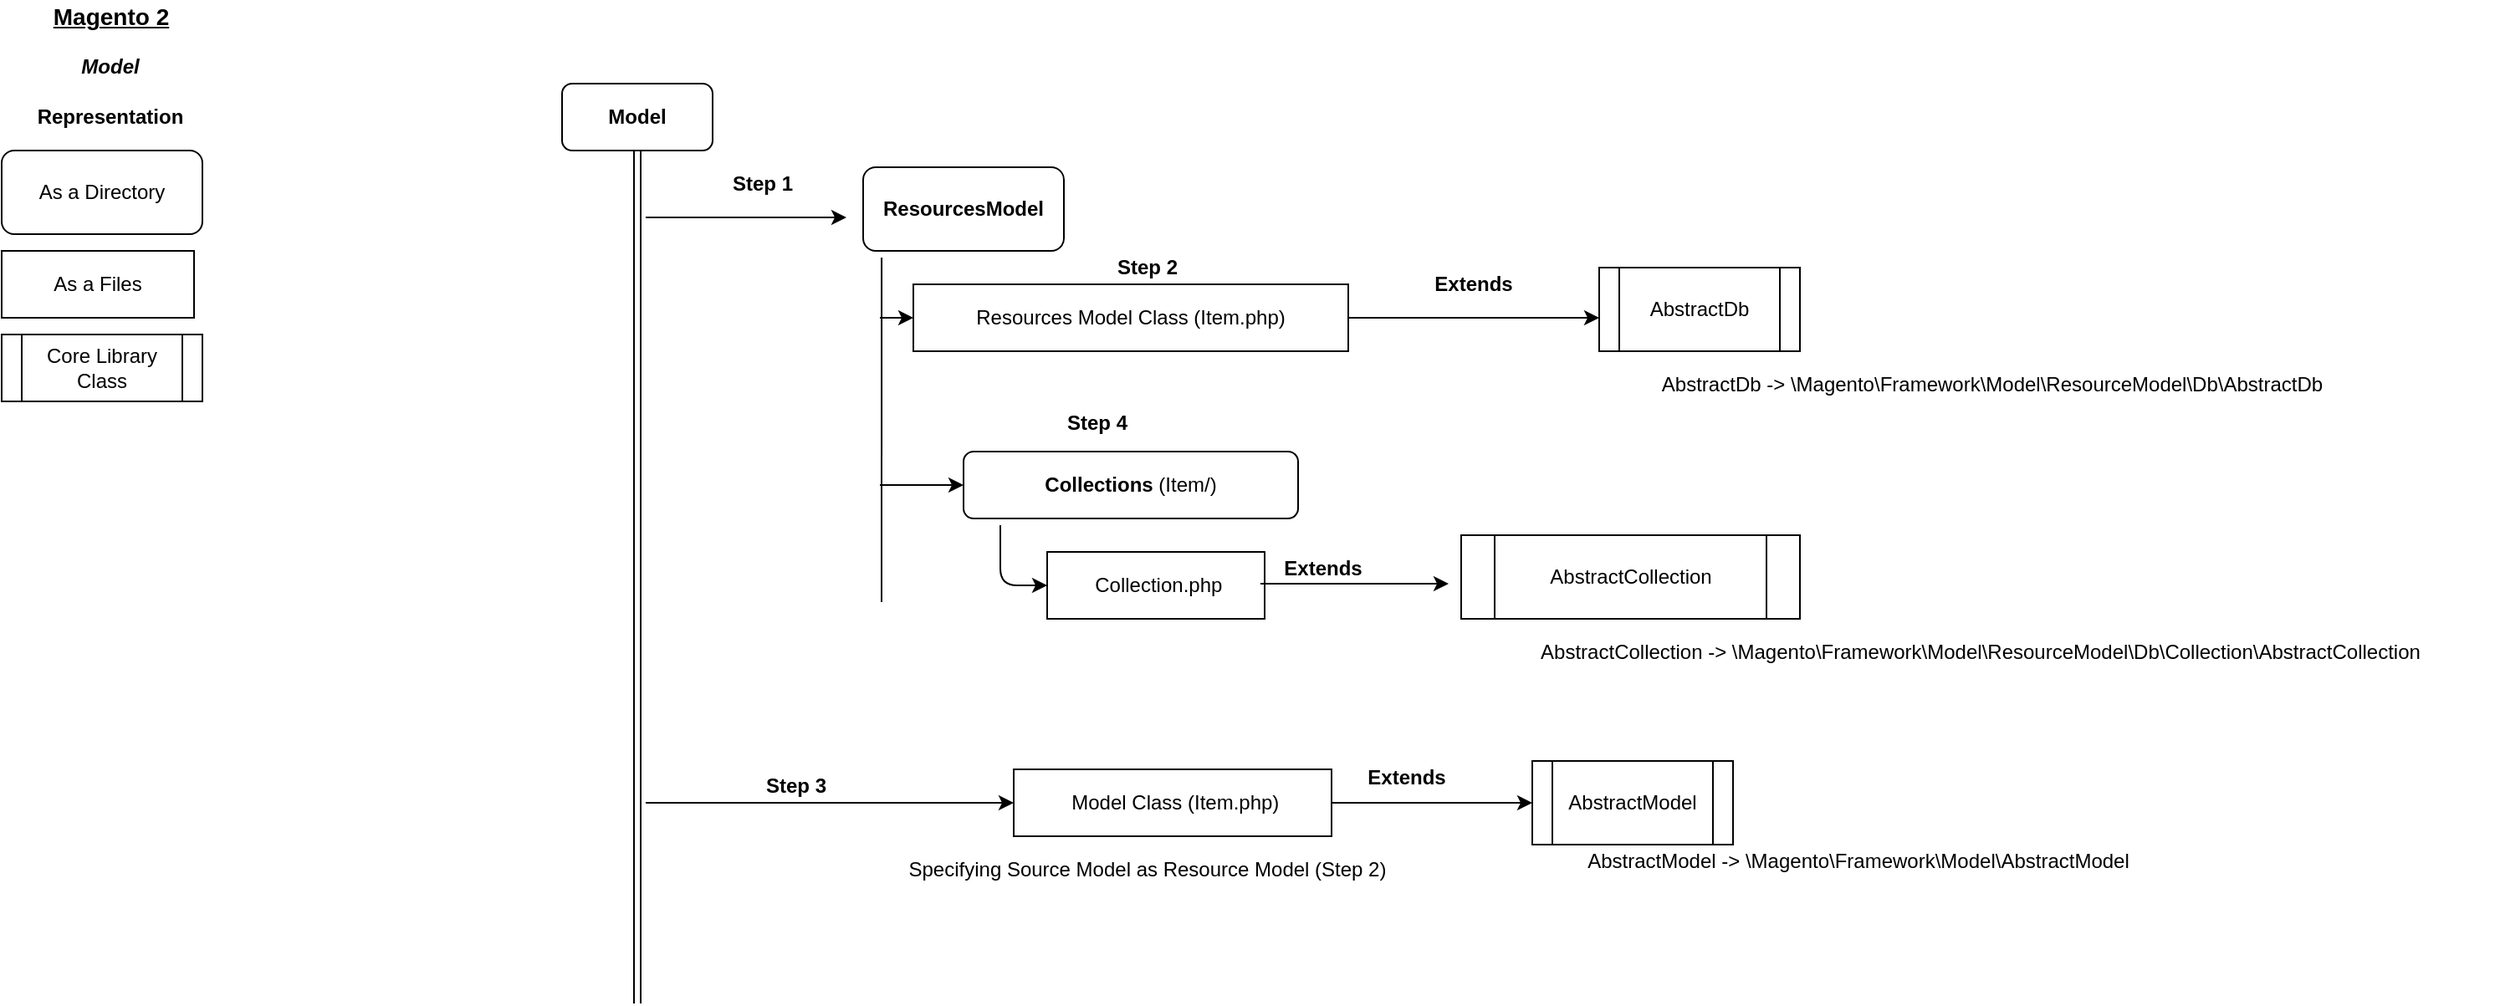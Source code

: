 <mxfile version="12.8.4" type="github">
  <diagram id="3Gwex4awZwpqN9QZlOrT" name="Page-1">
    <mxGraphModel dx="1775" dy="776" grid="1" gridSize="10" guides="1" tooltips="1" connect="1" arrows="1" fold="1" page="0" pageScale="1" pageWidth="850" pageHeight="1100" math="0" shadow="0">
      <root>
        <mxCell id="0" />
        <mxCell id="1" parent="0" />
        <mxCell id="ozoOBvcNnjLol-_-BVLn-1" value="&lt;i&gt;&lt;b&gt;Model&lt;/b&gt;&lt;/i&gt;" style="text;html=1;strokeColor=none;fillColor=none;align=center;verticalAlign=middle;whiteSpace=wrap;rounded=0;" parent="1" vertex="1">
          <mxGeometry x="-340" y="50" width="40" height="20" as="geometry" />
        </mxCell>
        <mxCell id="ozoOBvcNnjLol-_-BVLn-2" value="&lt;div&gt;&lt;u&gt;&lt;font style=&quot;font-size: 14px&quot;&gt;&lt;b&gt;Magento 2&lt;/b&gt;&lt;/font&gt;&lt;/u&gt;&lt;/div&gt;" style="text;html=1;align=center;verticalAlign=middle;resizable=0;points=[];autosize=1;" parent="1" vertex="1">
          <mxGeometry x="-370" y="20" width="100" height="20" as="geometry" />
        </mxCell>
        <mxCell id="ozoOBvcNnjLol-_-BVLn-4" value="&lt;b&gt;Model&lt;/b&gt;" style="rounded=1;whiteSpace=wrap;html=1;" parent="1" vertex="1">
          <mxGeometry x="-50" y="70" width="90" height="40" as="geometry" />
        </mxCell>
        <mxCell id="ozoOBvcNnjLol-_-BVLn-5" value="" style="shape=link;html=1;entryX=0.5;entryY=1;entryDx=0;entryDy=0;" parent="1" target="ozoOBvcNnjLol-_-BVLn-4" edge="1">
          <mxGeometry width="50" height="50" relative="1" as="geometry">
            <mxPoint x="-5" y="620" as="sourcePoint" />
            <mxPoint x="450" y="370" as="targetPoint" />
          </mxGeometry>
        </mxCell>
        <mxCell id="ozoOBvcNnjLol-_-BVLn-9" value="" style="endArrow=classic;html=1;" parent="1" edge="1">
          <mxGeometry width="50" height="50" relative="1" as="geometry">
            <mxPoint y="150" as="sourcePoint" />
            <mxPoint x="120" y="150" as="targetPoint" />
          </mxGeometry>
        </mxCell>
        <mxCell id="ozoOBvcNnjLol-_-BVLn-10" value="&lt;b&gt;Step 2&lt;br&gt;&lt;/b&gt;" style="text;html=1;strokeColor=none;fillColor=none;align=center;verticalAlign=middle;whiteSpace=wrap;rounded=0;" parent="1" vertex="1">
          <mxGeometry x="260" y="170" width="80" height="20" as="geometry" />
        </mxCell>
        <mxCell id="ozoOBvcNnjLol-_-BVLn-13" value="&lt;b&gt;ResourcesModel&lt;/b&gt;" style="rounded=1;whiteSpace=wrap;html=1;" parent="1" vertex="1">
          <mxGeometry x="130" y="120" width="120" height="50" as="geometry" />
        </mxCell>
        <mxCell id="ozoOBvcNnjLol-_-BVLn-14" style="edgeStyle=orthogonalEdgeStyle;rounded=0;orthogonalLoop=1;jettySize=auto;html=1;exitX=0.5;exitY=1;exitDx=0;exitDy=0;" parent="1" source="ozoOBvcNnjLol-_-BVLn-13" target="ozoOBvcNnjLol-_-BVLn-13" edge="1">
          <mxGeometry relative="1" as="geometry" />
        </mxCell>
        <mxCell id="ozoOBvcNnjLol-_-BVLn-17" value="&lt;b&gt;Representation&lt;/b&gt;" style="text;html=1;strokeColor=none;fillColor=none;align=center;verticalAlign=middle;whiteSpace=wrap;rounded=0;" parent="1" vertex="1">
          <mxGeometry x="-385" y="80" width="130" height="20" as="geometry" />
        </mxCell>
        <mxCell id="ozoOBvcNnjLol-_-BVLn-19" value="&lt;div&gt;As a Directory&lt;/div&gt;" style="rounded=1;whiteSpace=wrap;html=1;" parent="1" vertex="1">
          <mxGeometry x="-385" y="110" width="120" height="50" as="geometry" />
        </mxCell>
        <mxCell id="ozoOBvcNnjLol-_-BVLn-21" value="Resources Model Class (Item.php)" style="rounded=0;whiteSpace=wrap;html=1;" parent="1" vertex="1">
          <mxGeometry x="160" y="190" width="260" height="40" as="geometry" />
        </mxCell>
        <mxCell id="ozoOBvcNnjLol-_-BVLn-22" value="As a Files" style="rounded=0;whiteSpace=wrap;html=1;" parent="1" vertex="1">
          <mxGeometry x="-385" y="170" width="115" height="40" as="geometry" />
        </mxCell>
        <mxCell id="ozoOBvcNnjLol-_-BVLn-23" value="" style="endArrow=classic;html=1;exitX=1;exitY=0.5;exitDx=0;exitDy=0;" parent="1" source="ozoOBvcNnjLol-_-BVLn-21" edge="1">
          <mxGeometry width="50" height="50" relative="1" as="geometry">
            <mxPoint x="430" y="200" as="sourcePoint" />
            <mxPoint x="570" y="210" as="targetPoint" />
          </mxGeometry>
        </mxCell>
        <mxCell id="ozoOBvcNnjLol-_-BVLn-25" value="&lt;b&gt;Extends&lt;/b&gt;" style="text;html=1;strokeColor=none;fillColor=none;align=center;verticalAlign=middle;whiteSpace=wrap;rounded=0;" parent="1" vertex="1">
          <mxGeometry x="470" y="180" width="50" height="20" as="geometry" />
        </mxCell>
        <mxCell id="ozoOBvcNnjLol-_-BVLn-26" value="&lt;b&gt;Step 1&lt;br&gt;&lt;/b&gt;" style="text;html=1;strokeColor=none;fillColor=none;align=center;verticalAlign=middle;whiteSpace=wrap;rounded=0;" parent="1" vertex="1">
          <mxGeometry x="30" y="120" width="80" height="20" as="geometry" />
        </mxCell>
        <mxCell id="ozoOBvcNnjLol-_-BVLn-29" value="AbstractDb" style="shape=process;whiteSpace=wrap;html=1;backgroundOutline=1;" parent="1" vertex="1">
          <mxGeometry x="570" y="180" width="120" height="50" as="geometry" />
        </mxCell>
        <mxCell id="ozoOBvcNnjLol-_-BVLn-30" value="Core Library Class" style="shape=process;whiteSpace=wrap;html=1;backgroundOutline=1;" parent="1" vertex="1">
          <mxGeometry x="-385" y="220" width="120" height="40" as="geometry" />
        </mxCell>
        <mxCell id="ozoOBvcNnjLol-_-BVLn-31" value="AbstractDb -&amp;gt; \Magento\Framework\Model\ResourceModel\Db\AbstractDb" style="text;html=1;strokeColor=none;fillColor=none;align=center;verticalAlign=middle;whiteSpace=wrap;rounded=0;" parent="1" vertex="1">
          <mxGeometry x="515" y="240" width="580" height="20" as="geometry" />
        </mxCell>
        <mxCell id="D6z27ReZSQ_k1aPt0-zH-1" value="" style="endArrow=none;html=1;entryX=0.092;entryY=1.08;entryDx=0;entryDy=0;entryPerimeter=0;" edge="1" parent="1" target="ozoOBvcNnjLol-_-BVLn-13">
          <mxGeometry width="50" height="50" relative="1" as="geometry">
            <mxPoint x="141" y="380" as="sourcePoint" />
            <mxPoint x="240" y="340" as="targetPoint" />
          </mxGeometry>
        </mxCell>
        <mxCell id="D6z27ReZSQ_k1aPt0-zH-2" value="" style="endArrow=classic;html=1;entryX=0;entryY=0.5;entryDx=0;entryDy=0;" edge="1" parent="1" target="ozoOBvcNnjLol-_-BVLn-21">
          <mxGeometry width="50" height="50" relative="1" as="geometry">
            <mxPoint x="140" y="210" as="sourcePoint" />
            <mxPoint x="240" y="340" as="targetPoint" />
          </mxGeometry>
        </mxCell>
        <mxCell id="D6z27ReZSQ_k1aPt0-zH-6" value="" style="endArrow=classic;html=1;" edge="1" parent="1">
          <mxGeometry width="50" height="50" relative="1" as="geometry">
            <mxPoint x="140" y="310" as="sourcePoint" />
            <mxPoint x="190" y="310" as="targetPoint" />
          </mxGeometry>
        </mxCell>
        <mxCell id="D6z27ReZSQ_k1aPt0-zH-7" value="&lt;div&gt;&lt;b&gt;Step 4&lt;/b&gt;&lt;/div&gt;&lt;div&gt;&lt;b&gt;&lt;br&gt;&lt;/b&gt;&lt;/div&gt;" style="text;html=1;strokeColor=none;fillColor=none;align=center;verticalAlign=middle;whiteSpace=wrap;rounded=0;" vertex="1" parent="1">
          <mxGeometry x="230" y="270" width="80" height="20" as="geometry" />
        </mxCell>
        <mxCell id="D6z27ReZSQ_k1aPt0-zH-8" value="&lt;div&gt;&lt;b&gt;Collections&lt;/b&gt; (Item/)&lt;/div&gt;" style="rounded=1;whiteSpace=wrap;html=1;" vertex="1" parent="1">
          <mxGeometry x="190" y="290" width="200" height="40" as="geometry" />
        </mxCell>
        <mxCell id="D6z27ReZSQ_k1aPt0-zH-10" value="" style="endArrow=classic;html=1;" edge="1" parent="1">
          <mxGeometry width="50" height="50" relative="1" as="geometry">
            <mxPoint y="500" as="sourcePoint" />
            <mxPoint x="220" y="500" as="targetPoint" />
          </mxGeometry>
        </mxCell>
        <mxCell id="D6z27ReZSQ_k1aPt0-zH-11" value="&lt;b&gt;Step 3&lt;br&gt;&lt;/b&gt;" style="text;html=1;strokeColor=none;fillColor=none;align=center;verticalAlign=middle;whiteSpace=wrap;rounded=0;" vertex="1" parent="1">
          <mxGeometry x="50" y="480" width="80" height="20" as="geometry" />
        </mxCell>
        <mxCell id="D6z27ReZSQ_k1aPt0-zH-12" value="&amp;nbsp;Model Class (Item.php)" style="rounded=0;whiteSpace=wrap;html=1;" vertex="1" parent="1">
          <mxGeometry x="220" y="480" width="190" height="40" as="geometry" />
        </mxCell>
        <mxCell id="D6z27ReZSQ_k1aPt0-zH-13" value="AbstractModel" style="shape=process;whiteSpace=wrap;html=1;backgroundOutline=1;" vertex="1" parent="1">
          <mxGeometry x="530" y="475" width="120" height="50" as="geometry" />
        </mxCell>
        <mxCell id="D6z27ReZSQ_k1aPt0-zH-14" value="" style="endArrow=classic;html=1;exitX=1;exitY=0.5;exitDx=0;exitDy=0;" edge="1" source="D6z27ReZSQ_k1aPt0-zH-12" parent="1">
          <mxGeometry width="50" height="50" relative="1" as="geometry">
            <mxPoint x="490" y="490" as="sourcePoint" />
            <mxPoint x="530" y="500" as="targetPoint" />
          </mxGeometry>
        </mxCell>
        <mxCell id="D6z27ReZSQ_k1aPt0-zH-15" value="&lt;b&gt;Extends&lt;/b&gt;" style="text;html=1;strokeColor=none;fillColor=none;align=center;verticalAlign=middle;whiteSpace=wrap;rounded=0;" vertex="1" parent="1">
          <mxGeometry x="430" y="475" width="50" height="20" as="geometry" />
        </mxCell>
        <mxCell id="D6z27ReZSQ_k1aPt0-zH-16" value="AbstractModel -&amp;gt; \Magento\Framework\Model\AbstractModel" style="text;html=1;strokeColor=none;fillColor=none;align=center;verticalAlign=middle;whiteSpace=wrap;rounded=0;" vertex="1" parent="1">
          <mxGeometry x="510" y="525" width="430" height="20" as="geometry" />
        </mxCell>
        <mxCell id="D6z27ReZSQ_k1aPt0-zH-17" value="Specifying Source Model as Resource Model (Step 2)" style="text;html=1;strokeColor=none;fillColor=none;align=center;verticalAlign=middle;whiteSpace=wrap;rounded=0;" vertex="1" parent="1">
          <mxGeometry x="85" y="530" width="430" height="20" as="geometry" />
        </mxCell>
        <mxCell id="D6z27ReZSQ_k1aPt0-zH-18" value="" style="endArrow=classic;html=1;exitX=0.11;exitY=1.1;exitDx=0;exitDy=0;exitPerimeter=0;entryX=0;entryY=0.5;entryDx=0;entryDy=0;" edge="1" parent="1" source="D6z27ReZSQ_k1aPt0-zH-8" target="D6z27ReZSQ_k1aPt0-zH-19">
          <mxGeometry width="50" height="50" relative="1" as="geometry">
            <mxPoint x="210" y="340" as="sourcePoint" />
            <mxPoint x="210" y="420" as="targetPoint" />
            <Array as="points">
              <mxPoint x="212" y="370" />
            </Array>
          </mxGeometry>
        </mxCell>
        <mxCell id="D6z27ReZSQ_k1aPt0-zH-19" value="&amp;nbsp;Collection.php" style="rounded=0;whiteSpace=wrap;html=1;" vertex="1" parent="1">
          <mxGeometry x="240" y="350" width="130" height="40" as="geometry" />
        </mxCell>
        <mxCell id="D6z27ReZSQ_k1aPt0-zH-20" value="&lt;b&gt;Extends&lt;/b&gt;" style="text;html=1;strokeColor=none;fillColor=none;align=center;verticalAlign=middle;whiteSpace=wrap;rounded=0;" vertex="1" parent="1">
          <mxGeometry x="380" y="350" width="50" height="20" as="geometry" />
        </mxCell>
        <mxCell id="D6z27ReZSQ_k1aPt0-zH-24" value="AbstractCollection" style="shape=process;whiteSpace=wrap;html=1;backgroundOutline=1;" vertex="1" parent="1">
          <mxGeometry x="487.5" y="340" width="202.5" height="50" as="geometry" />
        </mxCell>
        <mxCell id="D6z27ReZSQ_k1aPt0-zH-25" value="" style="endArrow=classic;html=1;exitX=1;exitY=0.5;exitDx=0;exitDy=0;" edge="1" parent="1">
          <mxGeometry width="50" height="50" relative="1" as="geometry">
            <mxPoint x="367.5" y="369" as="sourcePoint" />
            <mxPoint x="480" y="369" as="targetPoint" />
          </mxGeometry>
        </mxCell>
        <mxCell id="D6z27ReZSQ_k1aPt0-zH-27" value="AbstractCollection -&amp;gt; \Magento\Framework\Model\ResourceModel\Db\Collection\AbstractCollection" style="text;html=1;strokeColor=none;fillColor=none;align=center;verticalAlign=middle;whiteSpace=wrap;rounded=0;" vertex="1" parent="1">
          <mxGeometry x="487.5" y="400" width="620" height="20" as="geometry" />
        </mxCell>
      </root>
    </mxGraphModel>
  </diagram>
</mxfile>
